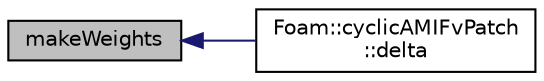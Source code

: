 digraph "makeWeights"
{
  bgcolor="transparent";
  edge [fontname="Helvetica",fontsize="10",labelfontname="Helvetica",labelfontsize="10"];
  node [fontname="Helvetica",fontsize="10",shape=record];
  rankdir="LR";
  Node1 [label="makeWeights",height=0.2,width=0.4,color="black", fillcolor="grey75", style="filled" fontcolor="black"];
  Node1 -> Node2 [dir="back",color="midnightblue",fontsize="10",style="solid",fontname="Helvetica"];
  Node2 [label="Foam::cyclicAMIFvPatch\l::delta",height=0.2,width=0.4,color="black",URL="$classFoam_1_1cyclicAMIFvPatch.html#a7a789bc5f9f58b359455dee1b4f85950",tooltip="Return delta (P to N) vectors across coupled patch. "];
}
